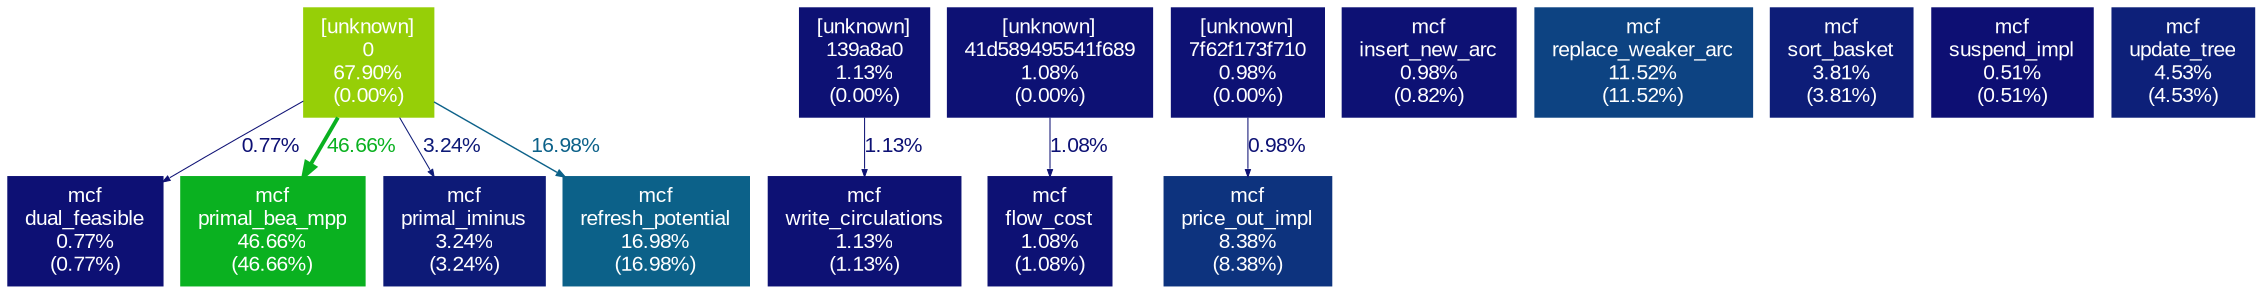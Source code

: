 digraph {
	graph [fontname=Arial, nodesep=0.125, ranksep=0.25];
	node [fontcolor=white, fontname=Arial, height=0, shape=box, style=filled, width=0];
	edge [fontname=Arial];
	"0:[unknown]" [color="#96cf07", fontcolor="#ffffff", fontsize="10.00", label="[unknown]\n0\n67.90%\n(0.00%)"];
	"0:[unknown]" -> "dual_feasible:/scratch/s1576261/spec-prof/install-spec-prof/CPU2006/429.mcf/exe/mcf" [arrowsize="0.35", color="#0d1074", fontcolor="#0d1074", fontsize="10.00", label="0.77%", labeldistance="0.50", penwidth="0.50"];
	"0:[unknown]" -> "primal_bea_mpp:/scratch/s1576261/spec-prof/install-spec-prof/CPU2006/429.mcf/exe/mcf" [arrowsize="0.68", color="#0ab120", fontcolor="#0ab120", fontsize="10.00", label="46.66%", labeldistance="1.87", penwidth="1.87"];
	"0:[unknown]" -> "primal_iminus:/scratch/s1576261/spec-prof/install-spec-prof/CPU2006/429.mcf/exe/mcf" [arrowsize="0.35", color="#0d1a77", fontcolor="#0d1a77", fontsize="10.00", label="3.24%", labeldistance="0.50", penwidth="0.50"];
	"0:[unknown]" -> "refresh_potential:/scratch/s1576261/spec-prof/install-spec-prof/CPU2006/429.mcf/exe/mcf" [arrowsize="0.41", color="#0c6189", fontcolor="#0c6189", fontsize="10.00", label="16.98%", labeldistance="0.68", penwidth="0.68"];
	"139a8a0:[unknown]" [color="#0d1174", fontcolor="#ffffff", fontsize="10.00", label="[unknown]\n139a8a0\n1.13%\n(0.00%)"];
	"139a8a0:[unknown]" -> "write_circulations:/scratch/s1576261/spec-prof/install-spec-prof/CPU2006/429.mcf/exe/mcf" [arrowsize="0.35", color="#0d1174", fontcolor="#0d1174", fontsize="10.00", label="1.13%", labeldistance="0.50", penwidth="0.50"];
	"41d589495541f689:[unknown]" [color="#0d1174", fontcolor="#ffffff", fontsize="10.00", label="[unknown]\n41d589495541f689\n1.08%\n(0.00%)"];
	"41d589495541f689:[unknown]" -> "flow_cost:/scratch/s1576261/spec-prof/install-spec-prof/CPU2006/429.mcf/exe/mcf" [arrowsize="0.35", color="#0d1174", fontcolor="#0d1174", fontsize="10.00", label="1.08%", labeldistance="0.50", penwidth="0.50"];
	"7f62f173f710:[unknown]" [color="#0d1174", fontcolor="#ffffff", fontsize="10.00", label="[unknown]\n7f62f173f710\n0.98%\n(0.00%)"];
	"7f62f173f710:[unknown]" -> "price_out_impl:/scratch/s1576261/spec-prof/install-spec-prof/CPU2006/429.mcf/exe/mcf" [arrowsize="0.35", color="#0d1174", fontcolor="#0d1174", fontsize="10.00", label="0.98%", labeldistance="0.50", penwidth="0.50"];
	"dual_feasible:/scratch/s1576261/spec-prof/install-spec-prof/CPU2006/429.mcf/exe/mcf" [color="#0d1074", fontcolor="#ffffff", fontsize="10.00", label="mcf\ndual_feasible\n0.77%\n(0.77%)"];
	"flow_cost:/scratch/s1576261/spec-prof/install-spec-prof/CPU2006/429.mcf/exe/mcf" [color="#0d1174", fontcolor="#ffffff", fontsize="10.00", label="mcf\nflow_cost\n1.08%\n(1.08%)"];
	"insert_new_arc:/scratch/s1576261/spec-prof/install-spec-prof/CPU2006/429.mcf/exe/mcf" [color="#0d1174", fontcolor="#ffffff", fontsize="10.00", label="mcf\ninsert_new_arc\n0.98%\n(0.82%)"];
	"price_out_impl:/scratch/s1576261/spec-prof/install-spec-prof/CPU2006/429.mcf/exe/mcf" [color="#0d337e", fontcolor="#ffffff", fontsize="10.00", label="mcf\nprice_out_impl\n8.38%\n(8.38%)"];
	"primal_bea_mpp:/scratch/s1576261/spec-prof/install-spec-prof/CPU2006/429.mcf/exe/mcf" [color="#0ab120", fontcolor="#ffffff", fontsize="10.00", label="mcf\nprimal_bea_mpp\n46.66%\n(46.66%)"];
	"primal_iminus:/scratch/s1576261/spec-prof/install-spec-prof/CPU2006/429.mcf/exe/mcf" [color="#0d1a77", fontcolor="#ffffff", fontsize="10.00", label="mcf\nprimal_iminus\n3.24%\n(3.24%)"];
	"refresh_potential:/scratch/s1576261/spec-prof/install-spec-prof/CPU2006/429.mcf/exe/mcf" [color="#0c6189", fontcolor="#ffffff", fontsize="10.00", label="mcf\nrefresh_potential\n16.98%\n(16.98%)"];
	"replace_weaker_arc:/scratch/s1576261/spec-prof/install-spec-prof/CPU2006/429.mcf/exe/mcf" [color="#0d4382", fontcolor="#ffffff", fontsize="10.00", label="mcf\nreplace_weaker_arc\n11.52%\n(11.52%)"];
	"sort_basket:/scratch/s1576261/spec-prof/install-spec-prof/CPU2006/429.mcf/exe/mcf" [color="#0d1d78", fontcolor="#ffffff", fontsize="10.00", label="mcf\nsort_basket\n3.81%\n(3.81%)"];
	"suspend_impl:/scratch/s1576261/spec-prof/install-spec-prof/CPU2006/429.mcf/exe/mcf" [color="#0d0f73", fontcolor="#ffffff", fontsize="10.00", label="mcf\nsuspend_impl\n0.51%\n(0.51%)"];
	"update_tree:/scratch/s1576261/spec-prof/install-spec-prof/CPU2006/429.mcf/exe/mcf" [color="#0d2079", fontcolor="#ffffff", fontsize="10.00", label="mcf\nupdate_tree\n4.53%\n(4.53%)"];
	"write_circulations:/scratch/s1576261/spec-prof/install-spec-prof/CPU2006/429.mcf/exe/mcf" [color="#0d1174", fontcolor="#ffffff", fontsize="10.00", label="mcf\nwrite_circulations\n1.13%\n(1.13%)"];
}
